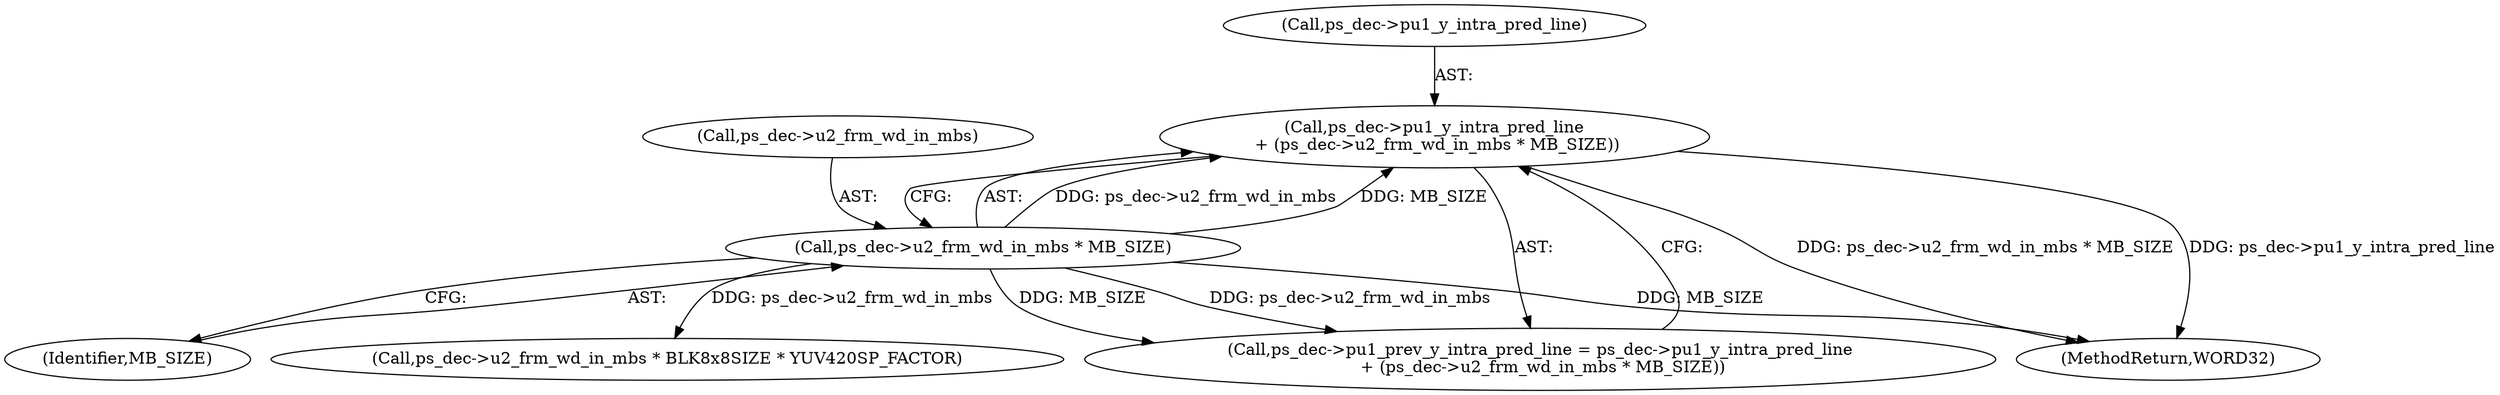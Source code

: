 digraph "0_Android_0b23c81c3dd9ec38f7e6806a3955fed1925541a0_3@pointer" {
"1001645" [label="(Call,ps_dec->pu1_y_intra_pred_line\n + (ps_dec->u2_frm_wd_in_mbs * MB_SIZE))"];
"1001649" [label="(Call,ps_dec->u2_frm_wd_in_mbs * MB_SIZE)"];
"1001650" [label="(Call,ps_dec->u2_frm_wd_in_mbs)"];
"1001645" [label="(Call,ps_dec->pu1_y_intra_pred_line\n + (ps_dec->u2_frm_wd_in_mbs * MB_SIZE))"];
"1001641" [label="(Call,ps_dec->pu1_prev_y_intra_pred_line = ps_dec->pu1_y_intra_pred_line\n + (ps_dec->u2_frm_wd_in_mbs * MB_SIZE))"];
"1001646" [label="(Call,ps_dec->pu1_y_intra_pred_line)"];
"1001649" [label="(Call,ps_dec->u2_frm_wd_in_mbs * MB_SIZE)"];
"1001653" [label="(Identifier,MB_SIZE)"];
"1002159" [label="(MethodReturn,WORD32)"];
"1001662" [label="(Call,ps_dec->u2_frm_wd_in_mbs * BLK8x8SIZE * YUV420SP_FACTOR)"];
"1001645" -> "1001641"  [label="AST: "];
"1001645" -> "1001649"  [label="CFG: "];
"1001646" -> "1001645"  [label="AST: "];
"1001649" -> "1001645"  [label="AST: "];
"1001641" -> "1001645"  [label="CFG: "];
"1001645" -> "1002159"  [label="DDG: ps_dec->u2_frm_wd_in_mbs * MB_SIZE"];
"1001645" -> "1002159"  [label="DDG: ps_dec->pu1_y_intra_pred_line"];
"1001649" -> "1001645"  [label="DDG: ps_dec->u2_frm_wd_in_mbs"];
"1001649" -> "1001645"  [label="DDG: MB_SIZE"];
"1001649" -> "1001653"  [label="CFG: "];
"1001650" -> "1001649"  [label="AST: "];
"1001653" -> "1001649"  [label="AST: "];
"1001649" -> "1002159"  [label="DDG: MB_SIZE"];
"1001649" -> "1001641"  [label="DDG: ps_dec->u2_frm_wd_in_mbs"];
"1001649" -> "1001641"  [label="DDG: MB_SIZE"];
"1001649" -> "1001662"  [label="DDG: ps_dec->u2_frm_wd_in_mbs"];
}
